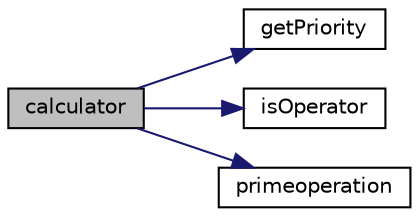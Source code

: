 digraph "calculator"
{
 // LATEX_PDF_SIZE
  edge [fontname="Helvetica",fontsize="10",labelfontname="Helvetica",labelfontsize="10"];
  node [fontname="Helvetica",fontsize="10",shape=record];
  rankdir="LR";
  Node1 [label="calculator",height=0.2,width=0.4,color="black", fillcolor="grey75", style="filled", fontcolor="black",tooltip="Функція для виконання операції над двома числами"];
  Node1 -> Node2 [color="midnightblue",fontsize="10",style="solid",fontname="Helvetica"];
  Node2 [label="getPriority",height=0.2,width=0.4,color="black", fillcolor="white", style="filled",URL="$lib_8c.html#a61709e569559b3b10e17bba5a68a530e",tooltip="Функція видає пріорітет операторам"];
  Node1 -> Node3 [color="midnightblue",fontsize="10",style="solid",fontname="Helvetica"];
  Node3 [label="isOperator",height=0.2,width=0.4,color="black", fillcolor="white", style="filled",URL="$lib_8c.html#ad048a67e0770ed43341d087c1a964c2c",tooltip="Заголовковий файл"];
  Node1 -> Node4 [color="midnightblue",fontsize="10",style="solid",fontname="Helvetica"];
  Node4 [label="primeoperation",height=0.2,width=0.4,color="black", fillcolor="white", style="filled",URL="$lib_8c.html#a292a050e8bac2921f86b28786c1a62dd",tooltip="Функція для виконання операції над двома числами"];
}
